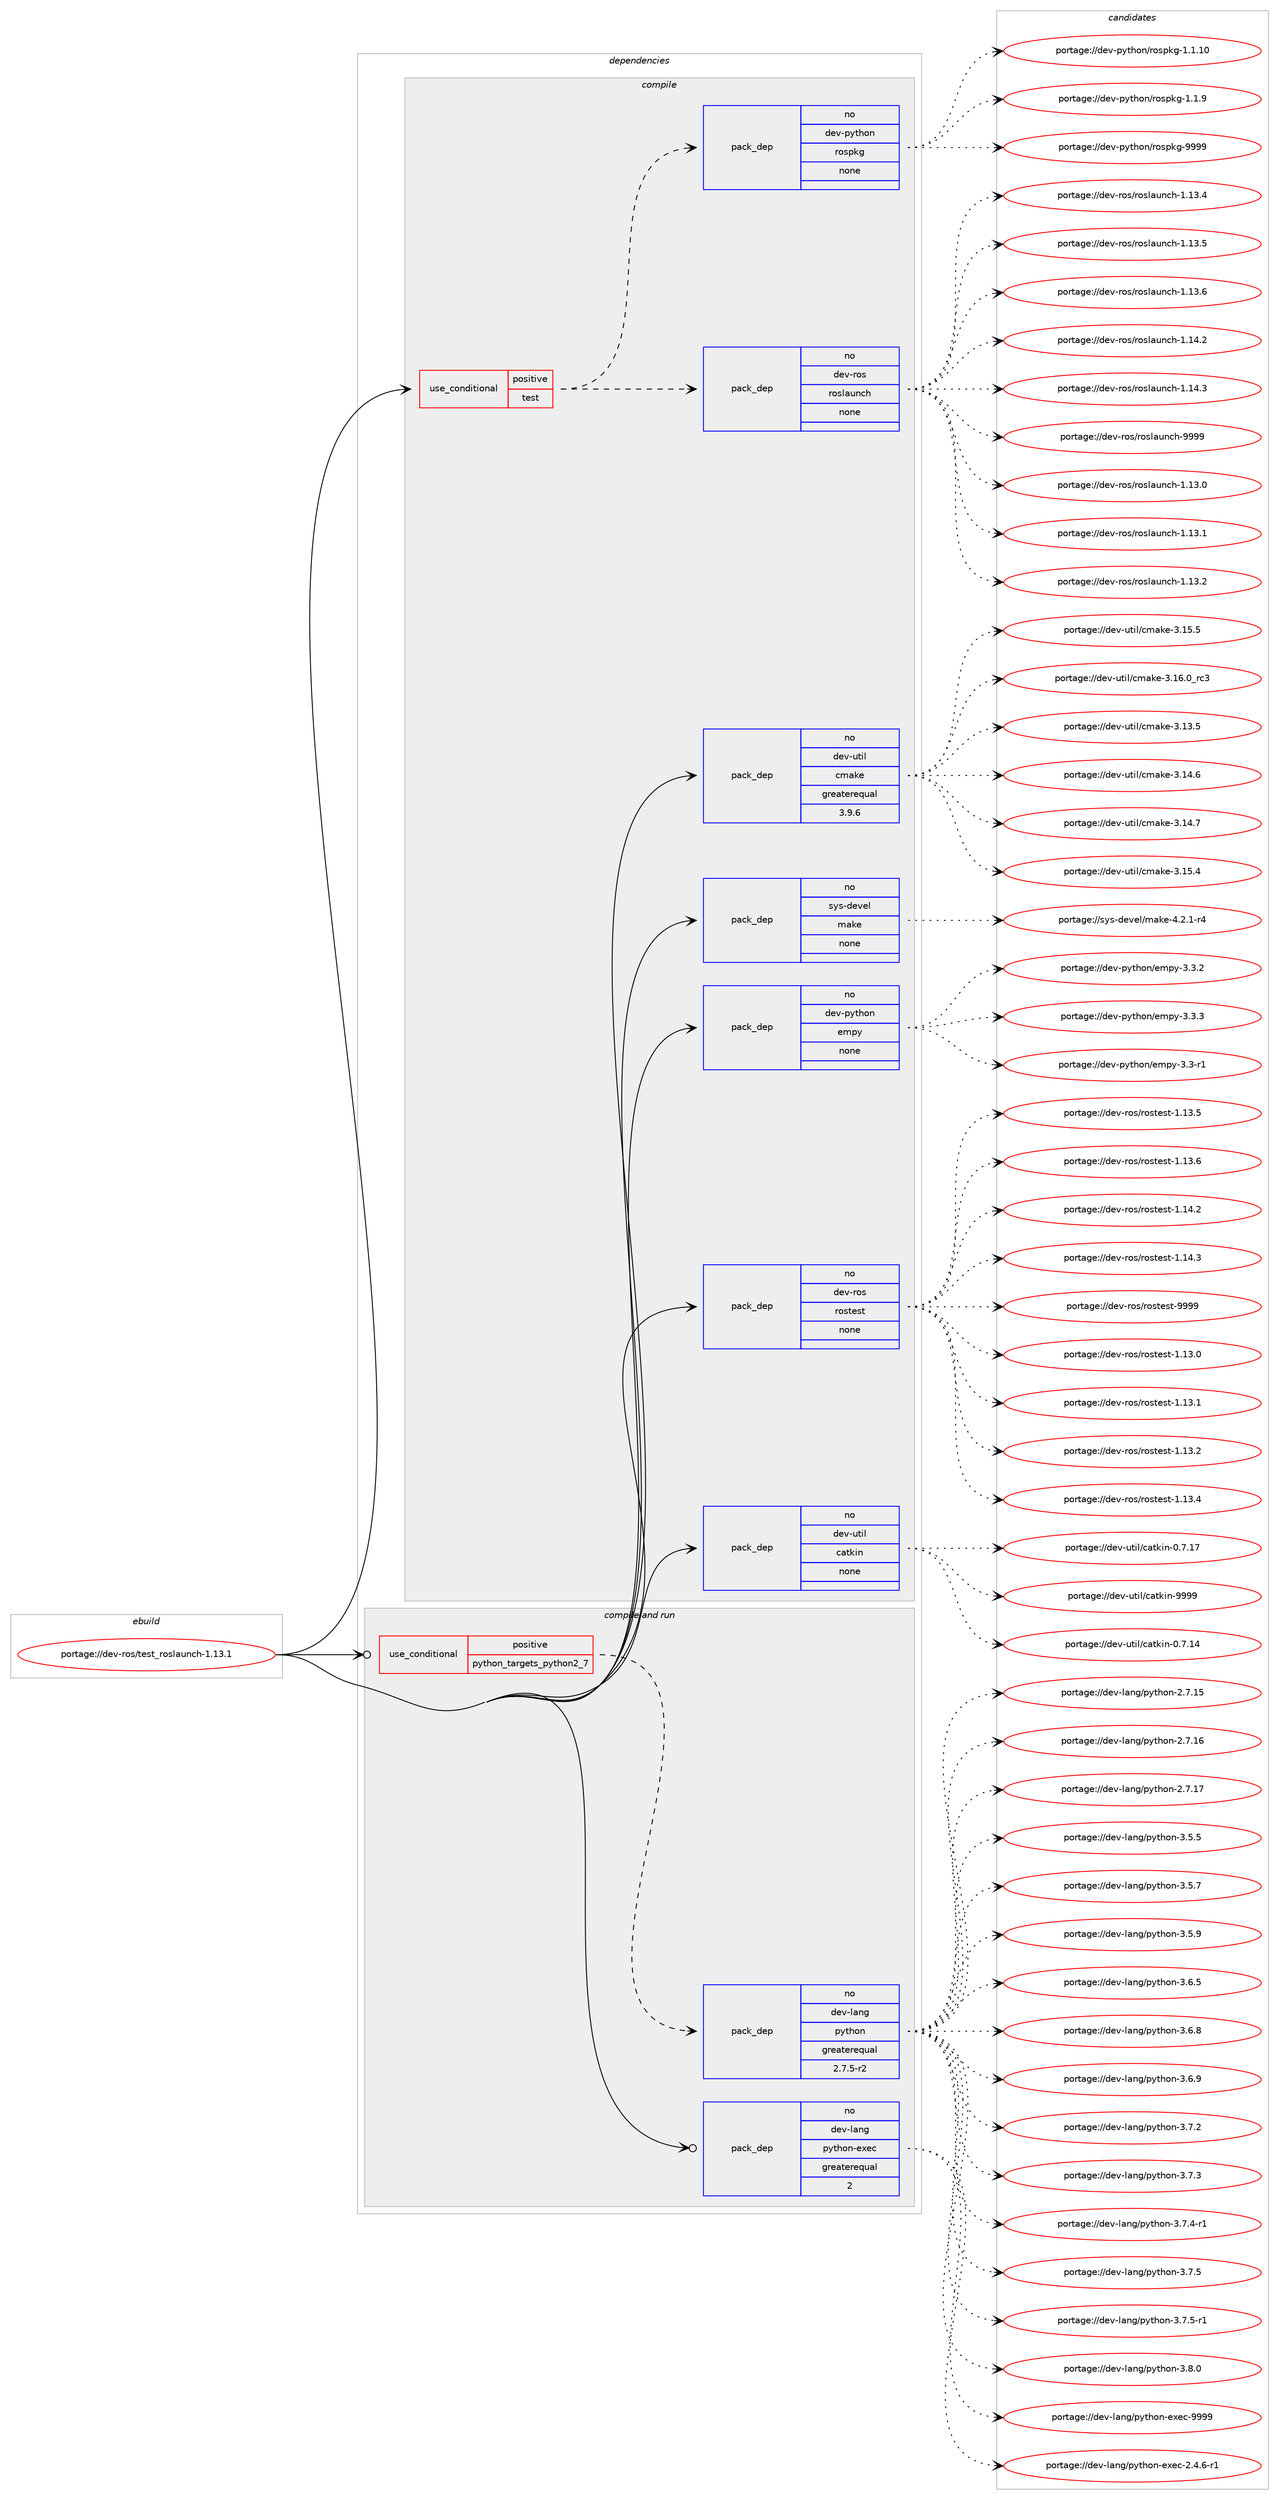 digraph prolog {

# *************
# Graph options
# *************

newrank=true;
concentrate=true;
compound=true;
graph [rankdir=LR,fontname=Helvetica,fontsize=10,ranksep=1.5];#, ranksep=2.5, nodesep=0.2];
edge  [arrowhead=vee];
node  [fontname=Helvetica,fontsize=10];

# **********
# The ebuild
# **********

subgraph cluster_leftcol {
color=gray;
rank=same;
label=<<i>ebuild</i>>;
id [label="portage://dev-ros/test_roslaunch-1.13.1", color=red, width=4, href="../dev-ros/test_roslaunch-1.13.1.svg"];
}

# ****************
# The dependencies
# ****************

subgraph cluster_midcol {
color=gray;
label=<<i>dependencies</i>>;
subgraph cluster_compile {
fillcolor="#eeeeee";
style=filled;
label=<<i>compile</i>>;
subgraph cond45086 {
dependency203940 [label=<<TABLE BORDER="0" CELLBORDER="1" CELLSPACING="0" CELLPADDING="4"><TR><TD ROWSPAN="3" CELLPADDING="10">use_conditional</TD></TR><TR><TD>positive</TD></TR><TR><TD>test</TD></TR></TABLE>>, shape=none, color=red];
subgraph pack155426 {
dependency203941 [label=<<TABLE BORDER="0" CELLBORDER="1" CELLSPACING="0" CELLPADDING="4" WIDTH="220"><TR><TD ROWSPAN="6" CELLPADDING="30">pack_dep</TD></TR><TR><TD WIDTH="110">no</TD></TR><TR><TD>dev-ros</TD></TR><TR><TD>roslaunch</TD></TR><TR><TD>none</TD></TR><TR><TD></TD></TR></TABLE>>, shape=none, color=blue];
}
dependency203940:e -> dependency203941:w [weight=20,style="dashed",arrowhead="vee"];
subgraph pack155427 {
dependency203942 [label=<<TABLE BORDER="0" CELLBORDER="1" CELLSPACING="0" CELLPADDING="4" WIDTH="220"><TR><TD ROWSPAN="6" CELLPADDING="30">pack_dep</TD></TR><TR><TD WIDTH="110">no</TD></TR><TR><TD>dev-python</TD></TR><TR><TD>rospkg</TD></TR><TR><TD>none</TD></TR><TR><TD></TD></TR></TABLE>>, shape=none, color=blue];
}
dependency203940:e -> dependency203942:w [weight=20,style="dashed",arrowhead="vee"];
}
id:e -> dependency203940:w [weight=20,style="solid",arrowhead="vee"];
subgraph pack155428 {
dependency203943 [label=<<TABLE BORDER="0" CELLBORDER="1" CELLSPACING="0" CELLPADDING="4" WIDTH="220"><TR><TD ROWSPAN="6" CELLPADDING="30">pack_dep</TD></TR><TR><TD WIDTH="110">no</TD></TR><TR><TD>dev-python</TD></TR><TR><TD>empy</TD></TR><TR><TD>none</TD></TR><TR><TD></TD></TR></TABLE>>, shape=none, color=blue];
}
id:e -> dependency203943:w [weight=20,style="solid",arrowhead="vee"];
subgraph pack155429 {
dependency203944 [label=<<TABLE BORDER="0" CELLBORDER="1" CELLSPACING="0" CELLPADDING="4" WIDTH="220"><TR><TD ROWSPAN="6" CELLPADDING="30">pack_dep</TD></TR><TR><TD WIDTH="110">no</TD></TR><TR><TD>dev-ros</TD></TR><TR><TD>rostest</TD></TR><TR><TD>none</TD></TR><TR><TD></TD></TR></TABLE>>, shape=none, color=blue];
}
id:e -> dependency203944:w [weight=20,style="solid",arrowhead="vee"];
subgraph pack155430 {
dependency203945 [label=<<TABLE BORDER="0" CELLBORDER="1" CELLSPACING="0" CELLPADDING="4" WIDTH="220"><TR><TD ROWSPAN="6" CELLPADDING="30">pack_dep</TD></TR><TR><TD WIDTH="110">no</TD></TR><TR><TD>dev-util</TD></TR><TR><TD>catkin</TD></TR><TR><TD>none</TD></TR><TR><TD></TD></TR></TABLE>>, shape=none, color=blue];
}
id:e -> dependency203945:w [weight=20,style="solid",arrowhead="vee"];
subgraph pack155431 {
dependency203946 [label=<<TABLE BORDER="0" CELLBORDER="1" CELLSPACING="0" CELLPADDING="4" WIDTH="220"><TR><TD ROWSPAN="6" CELLPADDING="30">pack_dep</TD></TR><TR><TD WIDTH="110">no</TD></TR><TR><TD>dev-util</TD></TR><TR><TD>cmake</TD></TR><TR><TD>greaterequal</TD></TR><TR><TD>3.9.6</TD></TR></TABLE>>, shape=none, color=blue];
}
id:e -> dependency203946:w [weight=20,style="solid",arrowhead="vee"];
subgraph pack155432 {
dependency203947 [label=<<TABLE BORDER="0" CELLBORDER="1" CELLSPACING="0" CELLPADDING="4" WIDTH="220"><TR><TD ROWSPAN="6" CELLPADDING="30">pack_dep</TD></TR><TR><TD WIDTH="110">no</TD></TR><TR><TD>sys-devel</TD></TR><TR><TD>make</TD></TR><TR><TD>none</TD></TR><TR><TD></TD></TR></TABLE>>, shape=none, color=blue];
}
id:e -> dependency203947:w [weight=20,style="solid",arrowhead="vee"];
}
subgraph cluster_compileandrun {
fillcolor="#eeeeee";
style=filled;
label=<<i>compile and run</i>>;
subgraph cond45087 {
dependency203948 [label=<<TABLE BORDER="0" CELLBORDER="1" CELLSPACING="0" CELLPADDING="4"><TR><TD ROWSPAN="3" CELLPADDING="10">use_conditional</TD></TR><TR><TD>positive</TD></TR><TR><TD>python_targets_python2_7</TD></TR></TABLE>>, shape=none, color=red];
subgraph pack155433 {
dependency203949 [label=<<TABLE BORDER="0" CELLBORDER="1" CELLSPACING="0" CELLPADDING="4" WIDTH="220"><TR><TD ROWSPAN="6" CELLPADDING="30">pack_dep</TD></TR><TR><TD WIDTH="110">no</TD></TR><TR><TD>dev-lang</TD></TR><TR><TD>python</TD></TR><TR><TD>greaterequal</TD></TR><TR><TD>2.7.5-r2</TD></TR></TABLE>>, shape=none, color=blue];
}
dependency203948:e -> dependency203949:w [weight=20,style="dashed",arrowhead="vee"];
}
id:e -> dependency203948:w [weight=20,style="solid",arrowhead="odotvee"];
subgraph pack155434 {
dependency203950 [label=<<TABLE BORDER="0" CELLBORDER="1" CELLSPACING="0" CELLPADDING="4" WIDTH="220"><TR><TD ROWSPAN="6" CELLPADDING="30">pack_dep</TD></TR><TR><TD WIDTH="110">no</TD></TR><TR><TD>dev-lang</TD></TR><TR><TD>python-exec</TD></TR><TR><TD>greaterequal</TD></TR><TR><TD>2</TD></TR></TABLE>>, shape=none, color=blue];
}
id:e -> dependency203950:w [weight=20,style="solid",arrowhead="odotvee"];
}
subgraph cluster_run {
fillcolor="#eeeeee";
style=filled;
label=<<i>run</i>>;
}
}

# **************
# The candidates
# **************

subgraph cluster_choices {
rank=same;
color=gray;
label=<<i>candidates</i>>;

subgraph choice155426 {
color=black;
nodesep=1;
choiceportage1001011184511411111547114111115108971171109910445494649514648 [label="portage://dev-ros/roslaunch-1.13.0", color=red, width=4,href="../dev-ros/roslaunch-1.13.0.svg"];
choiceportage1001011184511411111547114111115108971171109910445494649514649 [label="portage://dev-ros/roslaunch-1.13.1", color=red, width=4,href="../dev-ros/roslaunch-1.13.1.svg"];
choiceportage1001011184511411111547114111115108971171109910445494649514650 [label="portage://dev-ros/roslaunch-1.13.2", color=red, width=4,href="../dev-ros/roslaunch-1.13.2.svg"];
choiceportage1001011184511411111547114111115108971171109910445494649514652 [label="portage://dev-ros/roslaunch-1.13.4", color=red, width=4,href="../dev-ros/roslaunch-1.13.4.svg"];
choiceportage1001011184511411111547114111115108971171109910445494649514653 [label="portage://dev-ros/roslaunch-1.13.5", color=red, width=4,href="../dev-ros/roslaunch-1.13.5.svg"];
choiceportage1001011184511411111547114111115108971171109910445494649514654 [label="portage://dev-ros/roslaunch-1.13.6", color=red, width=4,href="../dev-ros/roslaunch-1.13.6.svg"];
choiceportage1001011184511411111547114111115108971171109910445494649524650 [label="portage://dev-ros/roslaunch-1.14.2", color=red, width=4,href="../dev-ros/roslaunch-1.14.2.svg"];
choiceportage1001011184511411111547114111115108971171109910445494649524651 [label="portage://dev-ros/roslaunch-1.14.3", color=red, width=4,href="../dev-ros/roslaunch-1.14.3.svg"];
choiceportage100101118451141111154711411111510897117110991044557575757 [label="portage://dev-ros/roslaunch-9999", color=red, width=4,href="../dev-ros/roslaunch-9999.svg"];
dependency203941:e -> choiceportage1001011184511411111547114111115108971171109910445494649514648:w [style=dotted,weight="100"];
dependency203941:e -> choiceportage1001011184511411111547114111115108971171109910445494649514649:w [style=dotted,weight="100"];
dependency203941:e -> choiceportage1001011184511411111547114111115108971171109910445494649514650:w [style=dotted,weight="100"];
dependency203941:e -> choiceportage1001011184511411111547114111115108971171109910445494649514652:w [style=dotted,weight="100"];
dependency203941:e -> choiceportage1001011184511411111547114111115108971171109910445494649514653:w [style=dotted,weight="100"];
dependency203941:e -> choiceportage1001011184511411111547114111115108971171109910445494649514654:w [style=dotted,weight="100"];
dependency203941:e -> choiceportage1001011184511411111547114111115108971171109910445494649524650:w [style=dotted,weight="100"];
dependency203941:e -> choiceportage1001011184511411111547114111115108971171109910445494649524651:w [style=dotted,weight="100"];
dependency203941:e -> choiceportage100101118451141111154711411111510897117110991044557575757:w [style=dotted,weight="100"];
}
subgraph choice155427 {
color=black;
nodesep=1;
choiceportage100101118451121211161041111104711411111511210710345494649464948 [label="portage://dev-python/rospkg-1.1.10", color=red, width=4,href="../dev-python/rospkg-1.1.10.svg"];
choiceportage1001011184511212111610411111047114111115112107103454946494657 [label="portage://dev-python/rospkg-1.1.9", color=red, width=4,href="../dev-python/rospkg-1.1.9.svg"];
choiceportage10010111845112121116104111110471141111151121071034557575757 [label="portage://dev-python/rospkg-9999", color=red, width=4,href="../dev-python/rospkg-9999.svg"];
dependency203942:e -> choiceportage100101118451121211161041111104711411111511210710345494649464948:w [style=dotted,weight="100"];
dependency203942:e -> choiceportage1001011184511212111610411111047114111115112107103454946494657:w [style=dotted,weight="100"];
dependency203942:e -> choiceportage10010111845112121116104111110471141111151121071034557575757:w [style=dotted,weight="100"];
}
subgraph choice155428 {
color=black;
nodesep=1;
choiceportage1001011184511212111610411111047101109112121455146514511449 [label="portage://dev-python/empy-3.3-r1", color=red, width=4,href="../dev-python/empy-3.3-r1.svg"];
choiceportage1001011184511212111610411111047101109112121455146514650 [label="portage://dev-python/empy-3.3.2", color=red, width=4,href="../dev-python/empy-3.3.2.svg"];
choiceportage1001011184511212111610411111047101109112121455146514651 [label="portage://dev-python/empy-3.3.3", color=red, width=4,href="../dev-python/empy-3.3.3.svg"];
dependency203943:e -> choiceportage1001011184511212111610411111047101109112121455146514511449:w [style=dotted,weight="100"];
dependency203943:e -> choiceportage1001011184511212111610411111047101109112121455146514650:w [style=dotted,weight="100"];
dependency203943:e -> choiceportage1001011184511212111610411111047101109112121455146514651:w [style=dotted,weight="100"];
}
subgraph choice155429 {
color=black;
nodesep=1;
choiceportage100101118451141111154711411111511610111511645494649514648 [label="portage://dev-ros/rostest-1.13.0", color=red, width=4,href="../dev-ros/rostest-1.13.0.svg"];
choiceportage100101118451141111154711411111511610111511645494649514649 [label="portage://dev-ros/rostest-1.13.1", color=red, width=4,href="../dev-ros/rostest-1.13.1.svg"];
choiceportage100101118451141111154711411111511610111511645494649514650 [label="portage://dev-ros/rostest-1.13.2", color=red, width=4,href="../dev-ros/rostest-1.13.2.svg"];
choiceportage100101118451141111154711411111511610111511645494649514652 [label="portage://dev-ros/rostest-1.13.4", color=red, width=4,href="../dev-ros/rostest-1.13.4.svg"];
choiceportage100101118451141111154711411111511610111511645494649514653 [label="portage://dev-ros/rostest-1.13.5", color=red, width=4,href="../dev-ros/rostest-1.13.5.svg"];
choiceportage100101118451141111154711411111511610111511645494649514654 [label="portage://dev-ros/rostest-1.13.6", color=red, width=4,href="../dev-ros/rostest-1.13.6.svg"];
choiceportage100101118451141111154711411111511610111511645494649524650 [label="portage://dev-ros/rostest-1.14.2", color=red, width=4,href="../dev-ros/rostest-1.14.2.svg"];
choiceportage100101118451141111154711411111511610111511645494649524651 [label="portage://dev-ros/rostest-1.14.3", color=red, width=4,href="../dev-ros/rostest-1.14.3.svg"];
choiceportage10010111845114111115471141111151161011151164557575757 [label="portage://dev-ros/rostest-9999", color=red, width=4,href="../dev-ros/rostest-9999.svg"];
dependency203944:e -> choiceportage100101118451141111154711411111511610111511645494649514648:w [style=dotted,weight="100"];
dependency203944:e -> choiceportage100101118451141111154711411111511610111511645494649514649:w [style=dotted,weight="100"];
dependency203944:e -> choiceportage100101118451141111154711411111511610111511645494649514650:w [style=dotted,weight="100"];
dependency203944:e -> choiceportage100101118451141111154711411111511610111511645494649514652:w [style=dotted,weight="100"];
dependency203944:e -> choiceportage100101118451141111154711411111511610111511645494649514653:w [style=dotted,weight="100"];
dependency203944:e -> choiceportage100101118451141111154711411111511610111511645494649514654:w [style=dotted,weight="100"];
dependency203944:e -> choiceportage100101118451141111154711411111511610111511645494649524650:w [style=dotted,weight="100"];
dependency203944:e -> choiceportage100101118451141111154711411111511610111511645494649524651:w [style=dotted,weight="100"];
dependency203944:e -> choiceportage10010111845114111115471141111151161011151164557575757:w [style=dotted,weight="100"];
}
subgraph choice155430 {
color=black;
nodesep=1;
choiceportage1001011184511711610510847999711610710511045484655464952 [label="portage://dev-util/catkin-0.7.14", color=red, width=4,href="../dev-util/catkin-0.7.14.svg"];
choiceportage1001011184511711610510847999711610710511045484655464955 [label="portage://dev-util/catkin-0.7.17", color=red, width=4,href="../dev-util/catkin-0.7.17.svg"];
choiceportage100101118451171161051084799971161071051104557575757 [label="portage://dev-util/catkin-9999", color=red, width=4,href="../dev-util/catkin-9999.svg"];
dependency203945:e -> choiceportage1001011184511711610510847999711610710511045484655464952:w [style=dotted,weight="100"];
dependency203945:e -> choiceportage1001011184511711610510847999711610710511045484655464955:w [style=dotted,weight="100"];
dependency203945:e -> choiceportage100101118451171161051084799971161071051104557575757:w [style=dotted,weight="100"];
}
subgraph choice155431 {
color=black;
nodesep=1;
choiceportage1001011184511711610510847991099710710145514649514653 [label="portage://dev-util/cmake-3.13.5", color=red, width=4,href="../dev-util/cmake-3.13.5.svg"];
choiceportage1001011184511711610510847991099710710145514649524654 [label="portage://dev-util/cmake-3.14.6", color=red, width=4,href="../dev-util/cmake-3.14.6.svg"];
choiceportage1001011184511711610510847991099710710145514649524655 [label="portage://dev-util/cmake-3.14.7", color=red, width=4,href="../dev-util/cmake-3.14.7.svg"];
choiceportage1001011184511711610510847991099710710145514649534652 [label="portage://dev-util/cmake-3.15.4", color=red, width=4,href="../dev-util/cmake-3.15.4.svg"];
choiceportage1001011184511711610510847991099710710145514649534653 [label="portage://dev-util/cmake-3.15.5", color=red, width=4,href="../dev-util/cmake-3.15.5.svg"];
choiceportage1001011184511711610510847991099710710145514649544648951149951 [label="portage://dev-util/cmake-3.16.0_rc3", color=red, width=4,href="../dev-util/cmake-3.16.0_rc3.svg"];
dependency203946:e -> choiceportage1001011184511711610510847991099710710145514649514653:w [style=dotted,weight="100"];
dependency203946:e -> choiceportage1001011184511711610510847991099710710145514649524654:w [style=dotted,weight="100"];
dependency203946:e -> choiceportage1001011184511711610510847991099710710145514649524655:w [style=dotted,weight="100"];
dependency203946:e -> choiceportage1001011184511711610510847991099710710145514649534652:w [style=dotted,weight="100"];
dependency203946:e -> choiceportage1001011184511711610510847991099710710145514649534653:w [style=dotted,weight="100"];
dependency203946:e -> choiceportage1001011184511711610510847991099710710145514649544648951149951:w [style=dotted,weight="100"];
}
subgraph choice155432 {
color=black;
nodesep=1;
choiceportage1151211154510010111810110847109971071014552465046494511452 [label="portage://sys-devel/make-4.2.1-r4", color=red, width=4,href="../sys-devel/make-4.2.1-r4.svg"];
dependency203947:e -> choiceportage1151211154510010111810110847109971071014552465046494511452:w [style=dotted,weight="100"];
}
subgraph choice155433 {
color=black;
nodesep=1;
choiceportage10010111845108971101034711212111610411111045504655464953 [label="portage://dev-lang/python-2.7.15", color=red, width=4,href="../dev-lang/python-2.7.15.svg"];
choiceportage10010111845108971101034711212111610411111045504655464954 [label="portage://dev-lang/python-2.7.16", color=red, width=4,href="../dev-lang/python-2.7.16.svg"];
choiceportage10010111845108971101034711212111610411111045504655464955 [label="portage://dev-lang/python-2.7.17", color=red, width=4,href="../dev-lang/python-2.7.17.svg"];
choiceportage100101118451089711010347112121116104111110455146534653 [label="portage://dev-lang/python-3.5.5", color=red, width=4,href="../dev-lang/python-3.5.5.svg"];
choiceportage100101118451089711010347112121116104111110455146534655 [label="portage://dev-lang/python-3.5.7", color=red, width=4,href="../dev-lang/python-3.5.7.svg"];
choiceportage100101118451089711010347112121116104111110455146534657 [label="portage://dev-lang/python-3.5.9", color=red, width=4,href="../dev-lang/python-3.5.9.svg"];
choiceportage100101118451089711010347112121116104111110455146544653 [label="portage://dev-lang/python-3.6.5", color=red, width=4,href="../dev-lang/python-3.6.5.svg"];
choiceportage100101118451089711010347112121116104111110455146544656 [label="portage://dev-lang/python-3.6.8", color=red, width=4,href="../dev-lang/python-3.6.8.svg"];
choiceportage100101118451089711010347112121116104111110455146544657 [label="portage://dev-lang/python-3.6.9", color=red, width=4,href="../dev-lang/python-3.6.9.svg"];
choiceportage100101118451089711010347112121116104111110455146554650 [label="portage://dev-lang/python-3.7.2", color=red, width=4,href="../dev-lang/python-3.7.2.svg"];
choiceportage100101118451089711010347112121116104111110455146554651 [label="portage://dev-lang/python-3.7.3", color=red, width=4,href="../dev-lang/python-3.7.3.svg"];
choiceportage1001011184510897110103471121211161041111104551465546524511449 [label="portage://dev-lang/python-3.7.4-r1", color=red, width=4,href="../dev-lang/python-3.7.4-r1.svg"];
choiceportage100101118451089711010347112121116104111110455146554653 [label="portage://dev-lang/python-3.7.5", color=red, width=4,href="../dev-lang/python-3.7.5.svg"];
choiceportage1001011184510897110103471121211161041111104551465546534511449 [label="portage://dev-lang/python-3.7.5-r1", color=red, width=4,href="../dev-lang/python-3.7.5-r1.svg"];
choiceportage100101118451089711010347112121116104111110455146564648 [label="portage://dev-lang/python-3.8.0", color=red, width=4,href="../dev-lang/python-3.8.0.svg"];
dependency203949:e -> choiceportage10010111845108971101034711212111610411111045504655464953:w [style=dotted,weight="100"];
dependency203949:e -> choiceportage10010111845108971101034711212111610411111045504655464954:w [style=dotted,weight="100"];
dependency203949:e -> choiceportage10010111845108971101034711212111610411111045504655464955:w [style=dotted,weight="100"];
dependency203949:e -> choiceportage100101118451089711010347112121116104111110455146534653:w [style=dotted,weight="100"];
dependency203949:e -> choiceportage100101118451089711010347112121116104111110455146534655:w [style=dotted,weight="100"];
dependency203949:e -> choiceportage100101118451089711010347112121116104111110455146534657:w [style=dotted,weight="100"];
dependency203949:e -> choiceportage100101118451089711010347112121116104111110455146544653:w [style=dotted,weight="100"];
dependency203949:e -> choiceportage100101118451089711010347112121116104111110455146544656:w [style=dotted,weight="100"];
dependency203949:e -> choiceportage100101118451089711010347112121116104111110455146544657:w [style=dotted,weight="100"];
dependency203949:e -> choiceportage100101118451089711010347112121116104111110455146554650:w [style=dotted,weight="100"];
dependency203949:e -> choiceportage100101118451089711010347112121116104111110455146554651:w [style=dotted,weight="100"];
dependency203949:e -> choiceportage1001011184510897110103471121211161041111104551465546524511449:w [style=dotted,weight="100"];
dependency203949:e -> choiceportage100101118451089711010347112121116104111110455146554653:w [style=dotted,weight="100"];
dependency203949:e -> choiceportage1001011184510897110103471121211161041111104551465546534511449:w [style=dotted,weight="100"];
dependency203949:e -> choiceportage100101118451089711010347112121116104111110455146564648:w [style=dotted,weight="100"];
}
subgraph choice155434 {
color=black;
nodesep=1;
choiceportage10010111845108971101034711212111610411111045101120101994550465246544511449 [label="portage://dev-lang/python-exec-2.4.6-r1", color=red, width=4,href="../dev-lang/python-exec-2.4.6-r1.svg"];
choiceportage10010111845108971101034711212111610411111045101120101994557575757 [label="portage://dev-lang/python-exec-9999", color=red, width=4,href="../dev-lang/python-exec-9999.svg"];
dependency203950:e -> choiceportage10010111845108971101034711212111610411111045101120101994550465246544511449:w [style=dotted,weight="100"];
dependency203950:e -> choiceportage10010111845108971101034711212111610411111045101120101994557575757:w [style=dotted,weight="100"];
}
}

}
